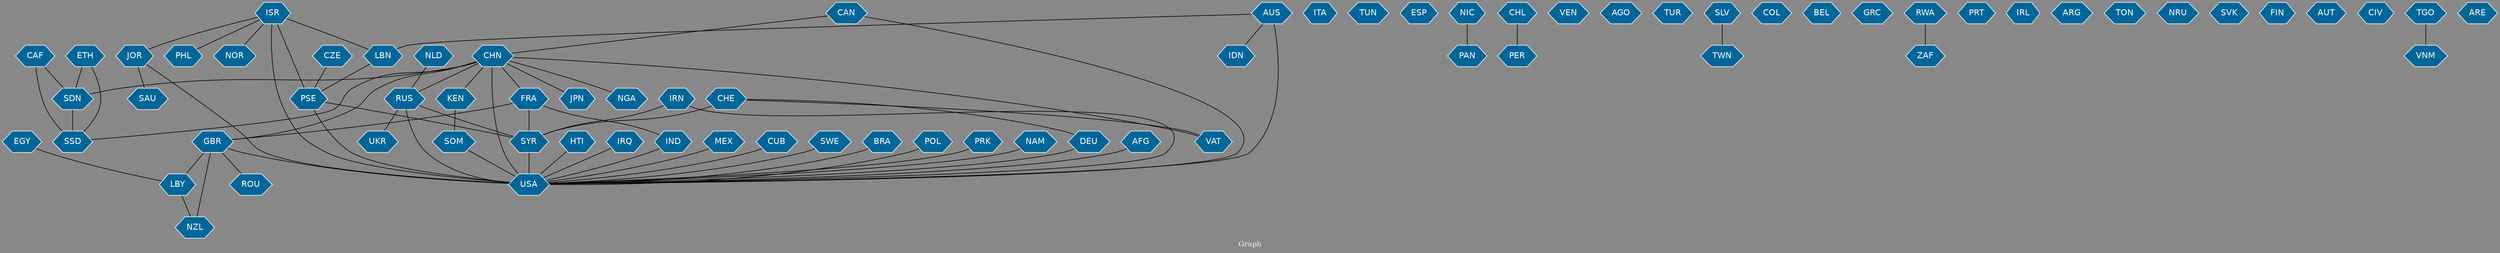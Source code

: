 // Countries together in item graph
graph {
	graph [bgcolor="#888888" fontcolor=white fontsize=12 label="Graph" outputorder=edgesfirst overlap=prism]
	node [color=white fillcolor="#006699" fontcolor=white fontname=Helvetica shape=hexagon style=filled]
	edge [arrowhead=open color=black fontcolor=white fontname=Courier fontsize=12]
		AFG [label=AFG]
		USA [label=USA]
		RUS [label=RUS]
		SYR [label=SYR]
		ITA [label=ITA]
		TUN [label=TUN]
		CHN [label=CHN]
		GBR [label=GBR]
		DEU [label=DEU]
		SOM [label=SOM]
		EGY [label=EGY]
		HTI [label=HTI]
		VAT [label=VAT]
		ESP [label=ESP]
		NIC [label=NIC]
		PAN [label=PAN]
		CAN [label=CAN]
		IRN [label=IRN]
		IND [label=IND]
		FRA [label=FRA]
		IRQ [label=IRQ]
		LBN [label=LBN]
		CZE [label=CZE]
		PSE [label=PSE]
		NLD [label=NLD]
		CHL [label=CHL]
		UKR [label=UKR]
		SSD [label=SSD]
		SDN [label=SDN]
		CAF [label=CAF]
		MEX [label=MEX]
		VEN [label=VEN]
		CUB [label=CUB]
		ETH [label=ETH]
		SWE [label=SWE]
		AGO [label=AGO]
		JPN [label=JPN]
		ISR [label=ISR]
		LBY [label=LBY]
		TUR [label=TUR]
		SLV [label=SLV]
		TWN [label=TWN]
		COL [label=COL]
		BEL [label=BEL]
		GRC [label=GRC]
		AUS [label=AUS]
		ROU [label=ROU]
		ZAF [label=ZAF]
		BRA [label=BRA]
		RWA [label=RWA]
		PRT [label=PRT]
		IRL [label=IRL]
		PER [label=PER]
		NOR [label=NOR]
		NZL [label=NZL]
		ARG [label=ARG]
		IDN [label=IDN]
		TON [label=TON]
		NGA [label=NGA]
		NRU [label=NRU]
		JOR [label=JOR]
		SAU [label=SAU]
		KEN [label=KEN]
		CHE [label=CHE]
		SVK [label=SVK]
		FIN [label=FIN]
		AUT [label=AUT]
		CIV [label=CIV]
		POL [label=POL]
		VNM [label=VNM]
		TGO [label=TGO]
		PRK [label=PRK]
		ARE [label=ARE]
		NAM [label=NAM]
		PHL [label=PHL]
			MEX -- USA [weight=2]
			SYR -- USA [weight=10]
			CHL -- PER [weight=1]
			CHN -- VAT [weight=2]
			ISR -- JOR [weight=1]
			GBR -- NZL [weight=3]
			CZE -- PSE [weight=5]
			CHN -- USA [weight=10]
			AUS -- LBN [weight=1]
			CHN -- KEN [weight=1]
			AUS -- USA [weight=3]
			SOM -- USA [weight=2]
			CAN -- USA [weight=1]
			CHN -- GBR [weight=1]
			IRQ -- USA [weight=6]
			PSE -- SYR [weight=1]
			CHE -- VAT [weight=1]
			NLD -- RUS [weight=1]
			RUS -- SYR [weight=2]
			ISR -- USA [weight=3]
			ISR -- PSE [weight=4]
			TGO -- VNM [weight=1]
			SWE -- USA [weight=1]
			HTI -- USA [weight=1]
			GBR -- ROU [weight=1]
			RWA -- ZAF [weight=1]
			POL -- USA [weight=1]
			CHE -- SYR [weight=4]
			GBR -- LBY [weight=3]
			FRA -- IND [weight=1]
			ISR -- PHL [weight=1]
			CHN -- RUS [weight=2]
			ETH -- SSD [weight=2]
			BRA -- USA [weight=1]
			CAN -- CHN [weight=1]
			GBR -- USA [weight=3]
			CHN -- JPN [weight=1]
			CHN -- SSD [weight=1]
			RUS -- USA [weight=13]
			LBN -- PSE [weight=1]
			LBY -- NZL [weight=3]
			CHE -- DEU [weight=1]
			DEU -- USA [weight=5]
			RUS -- UKR [weight=1]
			PSE -- USA [weight=1]
			NIC -- PAN [weight=1]
			IRN -- USA [weight=5]
			CUB -- USA [weight=2]
			CHN -- FRA [weight=2]
			CAF -- SDN [weight=2]
			SDN -- SSD [weight=14]
			JOR -- USA [weight=1]
			KEN -- SOM [weight=1]
			CHN -- NGA [weight=1]
			ETH -- SDN [weight=2]
			EGY -- LBY [weight=1]
			IRN -- SYR [weight=5]
			JOR -- SAU [weight=1]
			ISR -- NOR [weight=1]
			SLV -- TWN [weight=1]
			PRK -- USA [weight=1]
			AUS -- IDN [weight=1]
			NAM -- USA [weight=1]
			CHN -- SDN [weight=1]
			FRA -- GBR [weight=4]
			FRA -- SYR [weight=1]
			ISR -- LBN [weight=1]
			CAF -- SSD [weight=2]
			AFG -- USA [weight=4]
			IND -- USA [weight=1]
}